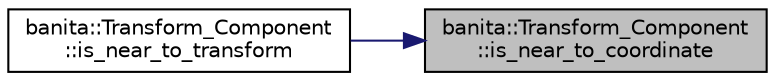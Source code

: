 digraph "banita::Transform_Component::is_near_to_coordinate"
{
 // LATEX_PDF_SIZE
  edge [fontname="Helvetica",fontsize="10",labelfontname="Helvetica",labelfontsize="10"];
  node [fontname="Helvetica",fontsize="10",shape=record];
  rankdir="RL";
  Node32 [label="banita::Transform_Component\l::is_near_to_coordinate",height=0.2,width=0.4,color="black", fillcolor="grey75", style="filled", fontcolor="black",tooltip="returns if a coordinate is nearest to a coordinate than the limit tridimensional distance...."];
  Node32 -> Node33 [dir="back",color="midnightblue",fontsize="10",style="solid",fontname="Helvetica"];
  Node33 [label="banita::Transform_Component\l::is_near_to_transform",height=0.2,width=0.4,color="black", fillcolor="white", style="filled",URL="$d8/de9/classbanita_1_1_transform___component.html#a376479ef59304837ff6cd5fb50f55058",tooltip="return if the received transform is nearest to this than the limit tridimensional distance...."];
}
